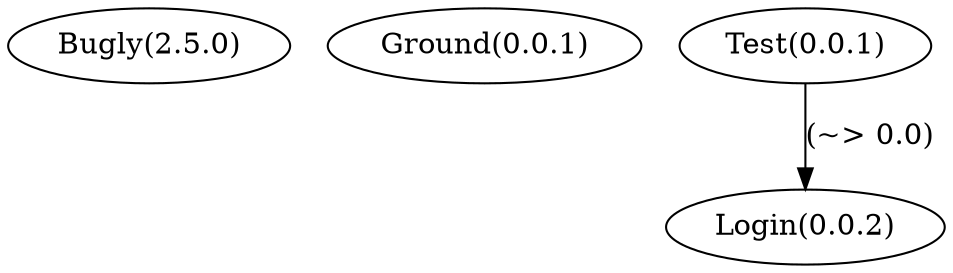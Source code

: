 digraph G {
  "Bugly(2.5.0)";
  "Ground(0.0.1)";
  "Login(0.0.2)";
  "Test(0.0.1)";
  "Test(0.0.1)" -> "Login(0.0.2)" [ label = "(~> 0.0)" ];
}
